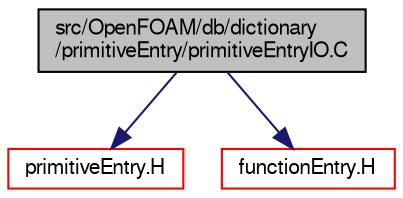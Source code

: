 digraph "src/OpenFOAM/db/dictionary/primitiveEntry/primitiveEntryIO.C"
{
  bgcolor="transparent";
  edge [fontname="FreeSans",fontsize="10",labelfontname="FreeSans",labelfontsize="10"];
  node [fontname="FreeSans",fontsize="10",shape=record];
  Node0 [label="src/OpenFOAM/db/dictionary\l/primitiveEntry/primitiveEntryIO.C",height=0.2,width=0.4,color="black", fillcolor="grey75", style="filled", fontcolor="black"];
  Node0 -> Node1 [color="midnightblue",fontsize="10",style="solid",fontname="FreeSans"];
  Node1 [label="primitiveEntry.H",height=0.2,width=0.4,color="red",URL="$a08882.html"];
  Node0 -> Node74 [color="midnightblue",fontsize="10",style="solid",fontname="FreeSans"];
  Node74 [label="functionEntry.H",height=0.2,width=0.4,color="red",URL="$a08846.html"];
}

